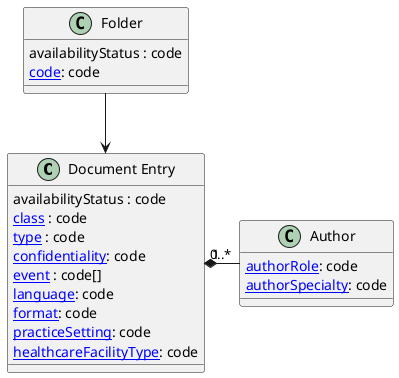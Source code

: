 @startuml

class "Document Entry" as d {
    availabilityStatus : code
    [[ValueSet-IHEXDSclassCode.html class]] : code
    [[ValueSet-IHEXDStypeCode.html type]] : code
    [[ValueSet-IHEXDSconfidentialityCode.html confidentiality]]: code
    [[ValueSet-IHEXDSeventCodeList.html event]] : code[]
    [[ValueSet-IHEXDSlanguageCode.html language]]: code
    [[ValueSet-IHEXDSformatCode.html format]]: code
    [[ValueSet-IHEXDSpracticeSettingCode.html practiceSetting]]: code
    [[ValueSet-IHEXDShealthcareFacilityType.html healthcareFacilityType]]: code
}

class "Author" as a {
    [[ValueSet-IHEXDSauthorRole.html authorRole]]: code
    [[ValueSet-IHEXDSauthorSpeciality.html authorSpecialty]]: code
}

class "Folder" as f {
    availabilityStatus : code
    [[ValueSet-IHEXDSfolderCodeList.html code]]: code
}

d "1" *-right- "0..*" a
f --> d

@enduml